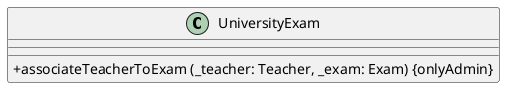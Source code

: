 @startuml
skinparam classAttributeIconSize 0
class UniversityExam {
__
__
+ associateTeacherToExam (_teacher: Teacher, _exam: Exam) {onlyAdmin}
}
@enduml